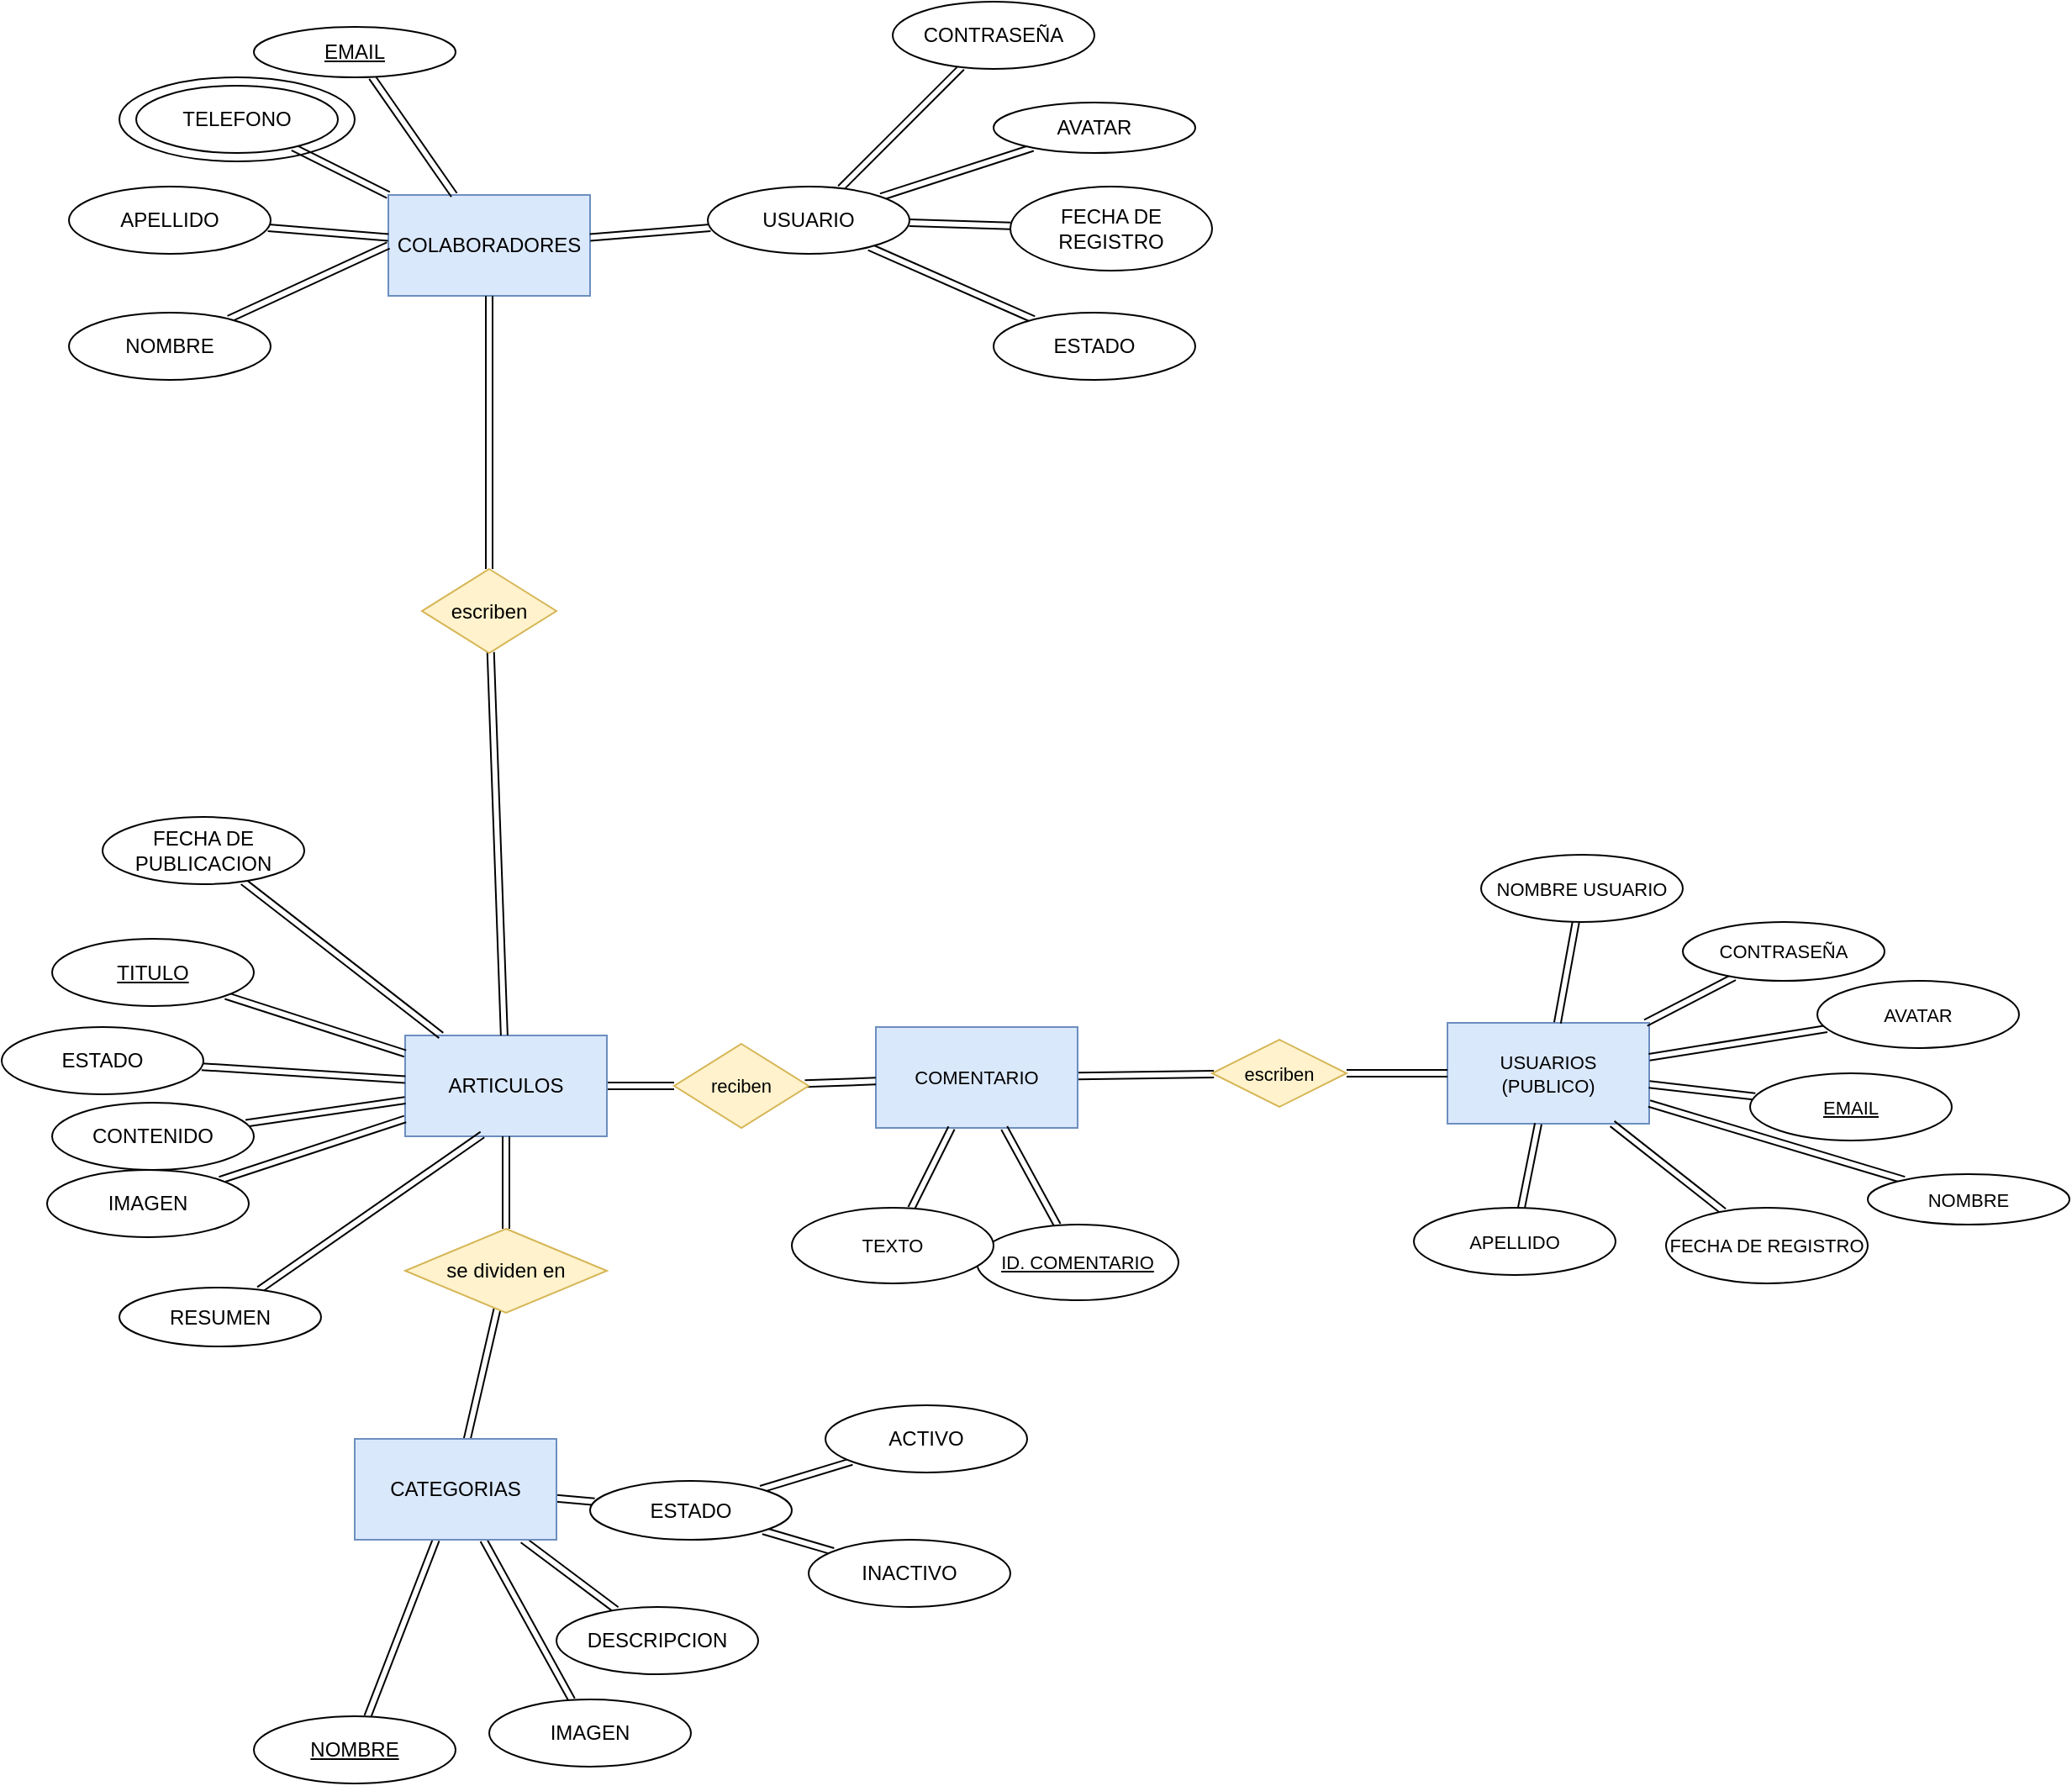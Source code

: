 <mxfile version="21.3.2" type="github">
  <diagram name="Página-1" id="MAWcZr7gNyCnPVqW4qMv">
    <mxGraphModel dx="1538" dy="614" grid="1" gridSize="10" guides="1" tooltips="1" connect="1" arrows="1" fold="1" page="1" pageScale="1" pageWidth="827" pageHeight="1169" math="0" shadow="0">
      <root>
        <mxCell id="0" />
        <mxCell id="1" parent="0" />
        <mxCell id="kaFf4kRh5IlnlxzWk7b9-1" value="COLABORADORES" style="rounded=0;whiteSpace=wrap;html=1;fillColor=#dae8fc;strokeColor=#6c8ebf;" vertex="1" parent="1">
          <mxGeometry x="-270" y="140" width="120" height="60" as="geometry" />
        </mxCell>
        <mxCell id="kaFf4kRh5IlnlxzWk7b9-87" value="" style="edgeStyle=none;shape=link;rounded=0;orthogonalLoop=1;jettySize=auto;html=1;labelBackgroundColor=default;strokeColor=default;fontFamily=Helvetica;fontSize=11;fontColor=default;endArrow=classic;" edge="1" parent="1" source="kaFf4kRh5IlnlxzWk7b9-2" target="kaFf4kRh5IlnlxzWk7b9-84">
          <mxGeometry relative="1" as="geometry" />
        </mxCell>
        <mxCell id="kaFf4kRh5IlnlxzWk7b9-2" value="ARTICULOS" style="rounded=0;whiteSpace=wrap;html=1;fillColor=#dae8fc;strokeColor=#6c8ebf;" vertex="1" parent="1">
          <mxGeometry x="-260" y="640" width="120" height="60" as="geometry" />
        </mxCell>
        <mxCell id="kaFf4kRh5IlnlxzWk7b9-33" style="rounded=0;orthogonalLoop=1;jettySize=auto;html=1;shape=link;" edge="1" parent="1" source="kaFf4kRh5IlnlxzWk7b9-3" target="kaFf4kRh5IlnlxzWk7b9-25">
          <mxGeometry relative="1" as="geometry" />
        </mxCell>
        <mxCell id="kaFf4kRh5IlnlxzWk7b9-34" style="rounded=0;orthogonalLoop=1;jettySize=auto;html=1;shape=link;" edge="1" parent="1" source="kaFf4kRh5IlnlxzWk7b9-3" target="kaFf4kRh5IlnlxzWk7b9-23">
          <mxGeometry relative="1" as="geometry" />
        </mxCell>
        <mxCell id="kaFf4kRh5IlnlxzWk7b9-35" style="rounded=0;orthogonalLoop=1;jettySize=auto;html=1;shape=link;" edge="1" parent="1" source="kaFf4kRh5IlnlxzWk7b9-3" target="kaFf4kRh5IlnlxzWk7b9-24">
          <mxGeometry relative="1" as="geometry" />
        </mxCell>
        <mxCell id="kaFf4kRh5IlnlxzWk7b9-36" style="rounded=0;orthogonalLoop=1;jettySize=auto;html=1;shape=link;" edge="1" parent="1" source="kaFf4kRh5IlnlxzWk7b9-3" target="kaFf4kRh5IlnlxzWk7b9-22">
          <mxGeometry relative="1" as="geometry" />
        </mxCell>
        <mxCell id="kaFf4kRh5IlnlxzWk7b9-83" value="" style="edgeStyle=none;shape=link;rounded=0;orthogonalLoop=1;jettySize=auto;html=1;labelBackgroundColor=default;strokeColor=default;fontFamily=Helvetica;fontSize=11;fontColor=default;endArrow=classic;" edge="1" parent="1" source="kaFf4kRh5IlnlxzWk7b9-3" target="kaFf4kRh5IlnlxzWk7b9-14">
          <mxGeometry relative="1" as="geometry" />
        </mxCell>
        <mxCell id="kaFf4kRh5IlnlxzWk7b9-3" value="CATEGORIAS" style="rounded=0;whiteSpace=wrap;html=1;fillColor=#dae8fc;strokeColor=#6c8ebf;" vertex="1" parent="1">
          <mxGeometry x="-290" y="880" width="120" height="60" as="geometry" />
        </mxCell>
        <mxCell id="kaFf4kRh5IlnlxzWk7b9-48" style="edgeStyle=none;shape=link;rounded=0;orthogonalLoop=1;jettySize=auto;html=1;entryX=0;entryY=0.5;entryDx=0;entryDy=0;labelBackgroundColor=default;strokeColor=default;fontFamily=Helvetica;fontSize=11;fontColor=default;endArrow=classic;" edge="1" parent="1" source="kaFf4kRh5IlnlxzWk7b9-4" target="kaFf4kRh5IlnlxzWk7b9-1">
          <mxGeometry relative="1" as="geometry" />
        </mxCell>
        <mxCell id="kaFf4kRh5IlnlxzWk7b9-4" value="NOMBRE" style="ellipse;whiteSpace=wrap;html=1;" vertex="1" parent="1">
          <mxGeometry x="-460" y="210" width="120" height="40" as="geometry" />
        </mxCell>
        <mxCell id="kaFf4kRh5IlnlxzWk7b9-49" style="edgeStyle=none;shape=link;rounded=0;orthogonalLoop=1;jettySize=auto;html=1;labelBackgroundColor=default;strokeColor=default;fontFamily=Helvetica;fontSize=11;fontColor=default;endArrow=classic;" edge="1" parent="1" source="kaFf4kRh5IlnlxzWk7b9-5" target="kaFf4kRh5IlnlxzWk7b9-1">
          <mxGeometry relative="1" as="geometry" />
        </mxCell>
        <mxCell id="kaFf4kRh5IlnlxzWk7b9-5" value="APELLIDO" style="ellipse;whiteSpace=wrap;html=1;" vertex="1" parent="1">
          <mxGeometry x="-460" y="135" width="120" height="40" as="geometry" />
        </mxCell>
        <mxCell id="kaFf4kRh5IlnlxzWk7b9-52" style="edgeStyle=none;shape=link;rounded=0;orthogonalLoop=1;jettySize=auto;html=1;labelBackgroundColor=default;strokeColor=default;fontFamily=Helvetica;fontSize=11;fontColor=default;endArrow=classic;" edge="1" parent="1" source="kaFf4kRh5IlnlxzWk7b9-6" target="kaFf4kRh5IlnlxzWk7b9-1">
          <mxGeometry relative="1" as="geometry" />
        </mxCell>
        <mxCell id="kaFf4kRh5IlnlxzWk7b9-53" style="edgeStyle=none;shape=link;rounded=0;orthogonalLoop=1;jettySize=auto;html=1;labelBackgroundColor=default;strokeColor=default;fontFamily=Helvetica;fontSize=11;fontColor=default;endArrow=classic;" edge="1" parent="1" source="kaFf4kRh5IlnlxzWk7b9-6" target="kaFf4kRh5IlnlxzWk7b9-9">
          <mxGeometry relative="1" as="geometry" />
        </mxCell>
        <mxCell id="kaFf4kRh5IlnlxzWk7b9-54" style="edgeStyle=none;shape=link;rounded=0;orthogonalLoop=1;jettySize=auto;html=1;labelBackgroundColor=default;strokeColor=default;fontFamily=Helvetica;fontSize=11;fontColor=default;endArrow=classic;" edge="1" parent="1" source="kaFf4kRh5IlnlxzWk7b9-6" target="kaFf4kRh5IlnlxzWk7b9-12">
          <mxGeometry relative="1" as="geometry" />
        </mxCell>
        <mxCell id="kaFf4kRh5IlnlxzWk7b9-55" style="edgeStyle=none;shape=link;rounded=0;orthogonalLoop=1;jettySize=auto;html=1;labelBackgroundColor=default;strokeColor=default;fontFamily=Helvetica;fontSize=11;fontColor=default;endArrow=classic;" edge="1" parent="1" source="kaFf4kRh5IlnlxzWk7b9-6" target="kaFf4kRh5IlnlxzWk7b9-11">
          <mxGeometry relative="1" as="geometry" />
        </mxCell>
        <mxCell id="kaFf4kRh5IlnlxzWk7b9-56" style="edgeStyle=none;shape=link;rounded=0;orthogonalLoop=1;jettySize=auto;html=1;labelBackgroundColor=default;strokeColor=default;fontFamily=Helvetica;fontSize=11;fontColor=default;endArrow=classic;" edge="1" parent="1" source="kaFf4kRh5IlnlxzWk7b9-6" target="kaFf4kRh5IlnlxzWk7b9-10">
          <mxGeometry relative="1" as="geometry" />
        </mxCell>
        <mxCell id="kaFf4kRh5IlnlxzWk7b9-6" value="USUARIO" style="ellipse;whiteSpace=wrap;html=1;" vertex="1" parent="1">
          <mxGeometry x="-80" y="135" width="120" height="40" as="geometry" />
        </mxCell>
        <mxCell id="kaFf4kRh5IlnlxzWk7b9-50" style="edgeStyle=none;shape=link;rounded=0;orthogonalLoop=1;jettySize=auto;html=1;labelBackgroundColor=default;strokeColor=default;fontFamily=Helvetica;fontSize=11;fontColor=default;endArrow=classic;" edge="1" parent="1" source="kaFf4kRh5IlnlxzWk7b9-7" target="kaFf4kRh5IlnlxzWk7b9-1">
          <mxGeometry relative="1" as="geometry" />
        </mxCell>
        <mxCell id="kaFf4kRh5IlnlxzWk7b9-7" value="TELEFONO" style="ellipse;whiteSpace=wrap;html=1;" vertex="1" parent="1">
          <mxGeometry x="-420" y="75" width="120" height="40" as="geometry" />
        </mxCell>
        <mxCell id="kaFf4kRh5IlnlxzWk7b9-51" style="edgeStyle=none;shape=link;rounded=0;orthogonalLoop=1;jettySize=auto;html=1;labelBackgroundColor=default;strokeColor=default;fontFamily=Helvetica;fontSize=11;fontColor=default;endArrow=classic;" edge="1" parent="1" source="kaFf4kRh5IlnlxzWk7b9-8" target="kaFf4kRh5IlnlxzWk7b9-1">
          <mxGeometry relative="1" as="geometry" />
        </mxCell>
        <mxCell id="kaFf4kRh5IlnlxzWk7b9-8" value="EMAIL" style="ellipse;whiteSpace=wrap;html=1;fontStyle=4" vertex="1" parent="1">
          <mxGeometry x="-350" y="40" width="120" height="30" as="geometry" />
        </mxCell>
        <mxCell id="kaFf4kRh5IlnlxzWk7b9-9" value="CONTRASEÑA" style="ellipse;whiteSpace=wrap;html=1;" vertex="1" parent="1">
          <mxGeometry x="30" y="25" width="120" height="40" as="geometry" />
        </mxCell>
        <mxCell id="kaFf4kRh5IlnlxzWk7b9-10" value="ESTADO" style="ellipse;whiteSpace=wrap;html=1;" vertex="1" parent="1">
          <mxGeometry x="90" y="210" width="120" height="40" as="geometry" />
        </mxCell>
        <mxCell id="kaFf4kRh5IlnlxzWk7b9-11" value="FECHA DE REGISTRO" style="ellipse;whiteSpace=wrap;html=1;" vertex="1" parent="1">
          <mxGeometry x="100" y="135" width="120" height="50" as="geometry" />
        </mxCell>
        <mxCell id="kaFf4kRh5IlnlxzWk7b9-12" value="AVATAR" style="ellipse;whiteSpace=wrap;html=1;" vertex="1" parent="1">
          <mxGeometry x="90" y="85" width="120" height="30" as="geometry" />
        </mxCell>
        <mxCell id="kaFf4kRh5IlnlxzWk7b9-44" style="edgeStyle=none;shape=link;rounded=0;orthogonalLoop=1;jettySize=auto;html=1;labelBackgroundColor=default;strokeColor=default;fontFamily=Helvetica;fontSize=11;fontColor=default;endArrow=classic;" edge="1" parent="1" source="kaFf4kRh5IlnlxzWk7b9-13" target="kaFf4kRh5IlnlxzWk7b9-2">
          <mxGeometry relative="1" as="geometry" />
        </mxCell>
        <mxCell id="kaFf4kRh5IlnlxzWk7b9-46" style="edgeStyle=none;shape=link;rounded=0;orthogonalLoop=1;jettySize=auto;html=1;labelBackgroundColor=default;strokeColor=default;fontFamily=Helvetica;fontSize=11;fontColor=default;endArrow=classic;" edge="1" parent="1" source="kaFf4kRh5IlnlxzWk7b9-13" target="kaFf4kRh5IlnlxzWk7b9-1">
          <mxGeometry relative="1" as="geometry" />
        </mxCell>
        <mxCell id="kaFf4kRh5IlnlxzWk7b9-13" value="escriben" style="rhombus;whiteSpace=wrap;html=1;fillColor=#fff2cc;strokeColor=#d6b656;" vertex="1" parent="1">
          <mxGeometry x="-250" y="362.5" width="80" height="50" as="geometry" />
        </mxCell>
        <mxCell id="kaFf4kRh5IlnlxzWk7b9-45" style="edgeStyle=none;shape=link;rounded=0;orthogonalLoop=1;jettySize=auto;html=1;labelBackgroundColor=default;strokeColor=default;fontFamily=Helvetica;fontSize=11;fontColor=default;endArrow=classic;" edge="1" parent="1" source="kaFf4kRh5IlnlxzWk7b9-14" target="kaFf4kRh5IlnlxzWk7b9-2">
          <mxGeometry relative="1" as="geometry" />
        </mxCell>
        <mxCell id="kaFf4kRh5IlnlxzWk7b9-14" value="se dividen en" style="rhombus;whiteSpace=wrap;html=1;fillColor=#fff2cc;strokeColor=#d6b656;" vertex="1" parent="1">
          <mxGeometry x="-260" y="755" width="120" height="50" as="geometry" />
        </mxCell>
        <mxCell id="kaFf4kRh5IlnlxzWk7b9-39" style="rounded=0;orthogonalLoop=1;jettySize=auto;html=1;shape=link;" edge="1" parent="1" source="kaFf4kRh5IlnlxzWk7b9-15" target="kaFf4kRh5IlnlxzWk7b9-2">
          <mxGeometry relative="1" as="geometry" />
        </mxCell>
        <mxCell id="kaFf4kRh5IlnlxzWk7b9-15" value="TITULO" style="ellipse;whiteSpace=wrap;html=1;fontStyle=4" vertex="1" parent="1">
          <mxGeometry x="-470" y="582.5" width="120" height="40" as="geometry" />
        </mxCell>
        <mxCell id="kaFf4kRh5IlnlxzWk7b9-40" style="rounded=0;orthogonalLoop=1;jettySize=auto;html=1;entryX=0.383;entryY=0.983;entryDx=0;entryDy=0;entryPerimeter=0;shape=link;" edge="1" parent="1" source="kaFf4kRh5IlnlxzWk7b9-17" target="kaFf4kRh5IlnlxzWk7b9-2">
          <mxGeometry relative="1" as="geometry" />
        </mxCell>
        <mxCell id="kaFf4kRh5IlnlxzWk7b9-17" value="RESUMEN" style="ellipse;whiteSpace=wrap;html=1;" vertex="1" parent="1">
          <mxGeometry x="-430" y="790" width="120" height="35" as="geometry" />
        </mxCell>
        <mxCell id="kaFf4kRh5IlnlxzWk7b9-41" style="rounded=0;orthogonalLoop=1;jettySize=auto;html=1;shape=link;" edge="1" parent="1" source="kaFf4kRh5IlnlxzWk7b9-18" target="kaFf4kRh5IlnlxzWk7b9-2">
          <mxGeometry relative="1" as="geometry" />
        </mxCell>
        <mxCell id="kaFf4kRh5IlnlxzWk7b9-18" value="CONTENIDO" style="ellipse;whiteSpace=wrap;html=1;" vertex="1" parent="1">
          <mxGeometry x="-470" y="680" width="120" height="40" as="geometry" />
        </mxCell>
        <mxCell id="kaFf4kRh5IlnlxzWk7b9-43" style="rounded=0;orthogonalLoop=1;jettySize=auto;html=1;shape=link;" edge="1" parent="1" source="kaFf4kRh5IlnlxzWk7b9-19" target="kaFf4kRh5IlnlxzWk7b9-2">
          <mxGeometry relative="1" as="geometry" />
        </mxCell>
        <mxCell id="kaFf4kRh5IlnlxzWk7b9-19" value="IMAGEN" style="ellipse;whiteSpace=wrap;html=1;" vertex="1" parent="1">
          <mxGeometry x="-473" y="720" width="120" height="40" as="geometry" />
        </mxCell>
        <mxCell id="kaFf4kRh5IlnlxzWk7b9-42" style="rounded=0;orthogonalLoop=1;jettySize=auto;html=1;shape=link;" edge="1" parent="1" source="kaFf4kRh5IlnlxzWk7b9-20" target="kaFf4kRh5IlnlxzWk7b9-2">
          <mxGeometry relative="1" as="geometry" />
        </mxCell>
        <mxCell id="kaFf4kRh5IlnlxzWk7b9-20" value="ESTADO" style="ellipse;whiteSpace=wrap;html=1;" vertex="1" parent="1">
          <mxGeometry x="-500" y="635" width="120" height="40" as="geometry" />
        </mxCell>
        <mxCell id="kaFf4kRh5IlnlxzWk7b9-38" style="rounded=0;orthogonalLoop=1;jettySize=auto;html=1;shape=link;" edge="1" parent="1" source="kaFf4kRh5IlnlxzWk7b9-21" target="kaFf4kRh5IlnlxzWk7b9-2">
          <mxGeometry relative="1" as="geometry" />
        </mxCell>
        <mxCell id="kaFf4kRh5IlnlxzWk7b9-21" value="FECHA DE PUBLICACION" style="ellipse;whiteSpace=wrap;html=1;" vertex="1" parent="1">
          <mxGeometry x="-440" y="510" width="120" height="40" as="geometry" />
        </mxCell>
        <mxCell id="kaFf4kRh5IlnlxzWk7b9-22" value="NOMBRE" style="ellipse;whiteSpace=wrap;html=1;fontStyle=4" vertex="1" parent="1">
          <mxGeometry x="-350" y="1045" width="120" height="40" as="geometry" />
        </mxCell>
        <mxCell id="kaFf4kRh5IlnlxzWk7b9-23" value="DESCRIPCION" style="ellipse;whiteSpace=wrap;html=1;" vertex="1" parent="1">
          <mxGeometry x="-170" y="980" width="120" height="40" as="geometry" />
        </mxCell>
        <mxCell id="kaFf4kRh5IlnlxzWk7b9-24" value="IMAGEN" style="ellipse;whiteSpace=wrap;html=1;" vertex="1" parent="1">
          <mxGeometry x="-210" y="1035" width="120" height="40" as="geometry" />
        </mxCell>
        <mxCell id="kaFf4kRh5IlnlxzWk7b9-31" style="rounded=0;orthogonalLoop=1;jettySize=auto;html=1;shape=link;" edge="1" parent="1" source="kaFf4kRh5IlnlxzWk7b9-25" target="kaFf4kRh5IlnlxzWk7b9-27">
          <mxGeometry relative="1" as="geometry" />
        </mxCell>
        <mxCell id="kaFf4kRh5IlnlxzWk7b9-37" style="rounded=0;orthogonalLoop=1;jettySize=auto;html=1;shape=link;" edge="1" parent="1" source="kaFf4kRh5IlnlxzWk7b9-25" target="kaFf4kRh5IlnlxzWk7b9-26">
          <mxGeometry relative="1" as="geometry" />
        </mxCell>
        <mxCell id="kaFf4kRh5IlnlxzWk7b9-25" value="ESTADO" style="ellipse;whiteSpace=wrap;html=1;" vertex="1" parent="1">
          <mxGeometry x="-150" y="905" width="120" height="35" as="geometry" />
        </mxCell>
        <mxCell id="kaFf4kRh5IlnlxzWk7b9-26" value="ACTIVO" style="ellipse;whiteSpace=wrap;html=1;" vertex="1" parent="1">
          <mxGeometry x="-10" y="860" width="120" height="40" as="geometry" />
        </mxCell>
        <mxCell id="kaFf4kRh5IlnlxzWk7b9-27" value="INACTIVO" style="ellipse;whiteSpace=wrap;html=1;" vertex="1" parent="1">
          <mxGeometry x="-20" y="940" width="120" height="40" as="geometry" />
        </mxCell>
        <mxCell id="kaFf4kRh5IlnlxzWk7b9-57" value="USUARIOS&lt;br&gt;(PUBLICO)" style="rounded=0;whiteSpace=wrap;html=1;fontFamily=Helvetica;fontSize=11;fillColor=#dae8fc;strokeColor=#6c8ebf;" vertex="1" parent="1">
          <mxGeometry x="360" y="632.5" width="120" height="60" as="geometry" />
        </mxCell>
        <mxCell id="kaFf4kRh5IlnlxzWk7b9-70" style="edgeStyle=none;shape=link;rounded=0;orthogonalLoop=1;jettySize=auto;html=1;labelBackgroundColor=default;strokeColor=default;fontFamily=Helvetica;fontSize=11;fontColor=default;endArrow=classic;" edge="1" parent="1" source="kaFf4kRh5IlnlxzWk7b9-58" target="kaFf4kRh5IlnlxzWk7b9-57">
          <mxGeometry relative="1" as="geometry" />
        </mxCell>
        <mxCell id="kaFf4kRh5IlnlxzWk7b9-58" value="NOMBRE" style="ellipse;whiteSpace=wrap;html=1;fontFamily=Helvetica;fontSize=11;fontColor=default;" vertex="1" parent="1">
          <mxGeometry x="610" y="722.5" width="120" height="30" as="geometry" />
        </mxCell>
        <mxCell id="kaFf4kRh5IlnlxzWk7b9-68" style="edgeStyle=none;shape=link;rounded=0;orthogonalLoop=1;jettySize=auto;html=1;labelBackgroundColor=default;strokeColor=default;fontFamily=Helvetica;fontSize=11;fontColor=default;endArrow=classic;" edge="1" parent="1" source="kaFf4kRh5IlnlxzWk7b9-59" target="kaFf4kRh5IlnlxzWk7b9-57">
          <mxGeometry relative="1" as="geometry" />
        </mxCell>
        <mxCell id="kaFf4kRh5IlnlxzWk7b9-59" value="APELLIDO" style="ellipse;whiteSpace=wrap;html=1;fontFamily=Helvetica;fontSize=11;fontColor=default;" vertex="1" parent="1">
          <mxGeometry x="340" y="742.5" width="120" height="40" as="geometry" />
        </mxCell>
        <mxCell id="kaFf4kRh5IlnlxzWk7b9-74" style="edgeStyle=none;shape=link;rounded=0;orthogonalLoop=1;jettySize=auto;html=1;labelBackgroundColor=default;strokeColor=default;fontFamily=Helvetica;fontSize=11;fontColor=default;endArrow=classic;" edge="1" parent="1" source="kaFf4kRh5IlnlxzWk7b9-60" target="kaFf4kRh5IlnlxzWk7b9-57">
          <mxGeometry relative="1" as="geometry" />
        </mxCell>
        <mxCell id="kaFf4kRh5IlnlxzWk7b9-60" value="NOMBRE USUARIO" style="ellipse;whiteSpace=wrap;html=1;fontFamily=Helvetica;fontSize=11;fontColor=default;" vertex="1" parent="1">
          <mxGeometry x="380" y="532.5" width="120" height="40" as="geometry" />
        </mxCell>
        <mxCell id="kaFf4kRh5IlnlxzWk7b9-72" style="edgeStyle=none;shape=link;rounded=0;orthogonalLoop=1;jettySize=auto;html=1;labelBackgroundColor=default;strokeColor=default;fontFamily=Helvetica;fontSize=11;fontColor=default;endArrow=classic;" edge="1" parent="1" source="kaFf4kRh5IlnlxzWk7b9-61" target="kaFf4kRh5IlnlxzWk7b9-57">
          <mxGeometry relative="1" as="geometry" />
        </mxCell>
        <mxCell id="kaFf4kRh5IlnlxzWk7b9-61" value="AVATAR" style="ellipse;whiteSpace=wrap;html=1;fontFamily=Helvetica;fontSize=11;fontColor=default;" vertex="1" parent="1">
          <mxGeometry x="580" y="607.5" width="120" height="40" as="geometry" />
        </mxCell>
        <mxCell id="kaFf4kRh5IlnlxzWk7b9-69" style="edgeStyle=none;shape=link;rounded=0;orthogonalLoop=1;jettySize=auto;html=1;labelBackgroundColor=default;strokeColor=default;fontFamily=Helvetica;fontSize=11;fontColor=default;endArrow=classic;" edge="1" parent="1" source="kaFf4kRh5IlnlxzWk7b9-62" target="kaFf4kRh5IlnlxzWk7b9-57">
          <mxGeometry relative="1" as="geometry" />
        </mxCell>
        <mxCell id="kaFf4kRh5IlnlxzWk7b9-62" value="FECHA DE REGISTRO" style="ellipse;whiteSpace=wrap;html=1;fontFamily=Helvetica;fontSize=11;fontColor=default;" vertex="1" parent="1">
          <mxGeometry x="490" y="742.5" width="120" height="45" as="geometry" />
        </mxCell>
        <mxCell id="kaFf4kRh5IlnlxzWk7b9-71" style="edgeStyle=none;shape=link;rounded=0;orthogonalLoop=1;jettySize=auto;html=1;labelBackgroundColor=default;strokeColor=default;fontFamily=Helvetica;fontSize=11;fontColor=default;endArrow=classic;" edge="1" parent="1" source="kaFf4kRh5IlnlxzWk7b9-63" target="kaFf4kRh5IlnlxzWk7b9-57">
          <mxGeometry relative="1" as="geometry" />
        </mxCell>
        <mxCell id="kaFf4kRh5IlnlxzWk7b9-63" value="EMAIL" style="ellipse;whiteSpace=wrap;html=1;fontFamily=Helvetica;fontSize=11;fontColor=default;fontStyle=4" vertex="1" parent="1">
          <mxGeometry x="540" y="662.5" width="120" height="40" as="geometry" />
        </mxCell>
        <mxCell id="kaFf4kRh5IlnlxzWk7b9-73" style="edgeStyle=none;shape=link;rounded=0;orthogonalLoop=1;jettySize=auto;html=1;labelBackgroundColor=default;strokeColor=default;fontFamily=Helvetica;fontSize=11;fontColor=default;endArrow=classic;" edge="1" parent="1" source="kaFf4kRh5IlnlxzWk7b9-64" target="kaFf4kRh5IlnlxzWk7b9-57">
          <mxGeometry relative="1" as="geometry" />
        </mxCell>
        <mxCell id="kaFf4kRh5IlnlxzWk7b9-64" value="CONTRASEÑA" style="ellipse;whiteSpace=wrap;html=1;fontFamily=Helvetica;fontSize=11;fontColor=default;" vertex="1" parent="1">
          <mxGeometry x="500" y="572.5" width="120" height="35" as="geometry" />
        </mxCell>
        <mxCell id="kaFf4kRh5IlnlxzWk7b9-88" value="" style="edgeStyle=none;shape=link;rounded=0;orthogonalLoop=1;jettySize=auto;html=1;labelBackgroundColor=default;strokeColor=default;fontFamily=Helvetica;fontSize=11;fontColor=default;endArrow=classic;" edge="1" parent="1" source="kaFf4kRh5IlnlxzWk7b9-65" target="kaFf4kRh5IlnlxzWk7b9-85">
          <mxGeometry relative="1" as="geometry" />
        </mxCell>
        <mxCell id="kaFf4kRh5IlnlxzWk7b9-65" value="COMENTARIO" style="rounded=0;whiteSpace=wrap;html=1;fontFamily=Helvetica;fontSize=11;fillColor=#dae8fc;strokeColor=#6c8ebf;" vertex="1" parent="1">
          <mxGeometry x="20" y="635" width="120" height="60" as="geometry" />
        </mxCell>
        <mxCell id="kaFf4kRh5IlnlxzWk7b9-76" style="edgeStyle=none;shape=link;rounded=0;orthogonalLoop=1;jettySize=auto;html=1;labelBackgroundColor=default;strokeColor=default;fontFamily=Helvetica;fontSize=11;fontColor=default;endArrow=classic;" edge="1" parent="1" source="kaFf4kRh5IlnlxzWk7b9-66" target="kaFf4kRh5IlnlxzWk7b9-65">
          <mxGeometry relative="1" as="geometry" />
        </mxCell>
        <mxCell id="kaFf4kRh5IlnlxzWk7b9-66" value="ID. COMENTARIO" style="ellipse;whiteSpace=wrap;html=1;fontFamily=Helvetica;fontSize=11;fontColor=default;fontStyle=4" vertex="1" parent="1">
          <mxGeometry x="80" y="752.5" width="120" height="45" as="geometry" />
        </mxCell>
        <mxCell id="kaFf4kRh5IlnlxzWk7b9-75" style="edgeStyle=none;shape=link;rounded=0;orthogonalLoop=1;jettySize=auto;html=1;labelBackgroundColor=default;strokeColor=default;fontFamily=Helvetica;fontSize=11;fontColor=default;endArrow=classic;" edge="1" parent="1" source="kaFf4kRh5IlnlxzWk7b9-67" target="kaFf4kRh5IlnlxzWk7b9-65">
          <mxGeometry relative="1" as="geometry" />
        </mxCell>
        <mxCell id="kaFf4kRh5IlnlxzWk7b9-67" value="TEXTO" style="ellipse;whiteSpace=wrap;html=1;fontFamily=Helvetica;fontSize=11;fontColor=default;" vertex="1" parent="1">
          <mxGeometry x="-30" y="742.5" width="120" height="45" as="geometry" />
        </mxCell>
        <mxCell id="kaFf4kRh5IlnlxzWk7b9-86" value="" style="edgeStyle=none;shape=link;rounded=0;orthogonalLoop=1;jettySize=auto;html=1;labelBackgroundColor=default;strokeColor=default;fontFamily=Helvetica;fontSize=11;fontColor=default;endArrow=classic;" edge="1" parent="1" source="kaFf4kRh5IlnlxzWk7b9-84" target="kaFf4kRh5IlnlxzWk7b9-65">
          <mxGeometry relative="1" as="geometry" />
        </mxCell>
        <mxCell id="kaFf4kRh5IlnlxzWk7b9-84" value="reciben" style="rhombus;whiteSpace=wrap;html=1;fontFamily=Helvetica;fontSize=11;fillColor=#fff2cc;strokeColor=#d6b656;" vertex="1" parent="1">
          <mxGeometry x="-100" y="645" width="80" height="50" as="geometry" />
        </mxCell>
        <mxCell id="kaFf4kRh5IlnlxzWk7b9-89" value="" style="edgeStyle=none;shape=link;rounded=0;orthogonalLoop=1;jettySize=auto;html=1;labelBackgroundColor=default;strokeColor=default;fontFamily=Helvetica;fontSize=11;fontColor=default;endArrow=classic;" edge="1" parent="1" source="kaFf4kRh5IlnlxzWk7b9-85" target="kaFf4kRh5IlnlxzWk7b9-57">
          <mxGeometry relative="1" as="geometry" />
        </mxCell>
        <mxCell id="kaFf4kRh5IlnlxzWk7b9-85" value="escriben" style="rhombus;whiteSpace=wrap;html=1;fontFamily=Helvetica;fontSize=11;fillColor=#fff2cc;strokeColor=#d6b656;" vertex="1" parent="1">
          <mxGeometry x="220" y="642.5" width="80" height="40" as="geometry" />
        </mxCell>
        <mxCell id="kaFf4kRh5IlnlxzWk7b9-91" value="" style="ellipse;whiteSpace=wrap;html=1;fontFamily=Helvetica;fontSize=11;fontColor=default;fillColor=none;" vertex="1" parent="1">
          <mxGeometry x="-430" y="70" width="140" height="50" as="geometry" />
        </mxCell>
      </root>
    </mxGraphModel>
  </diagram>
</mxfile>
